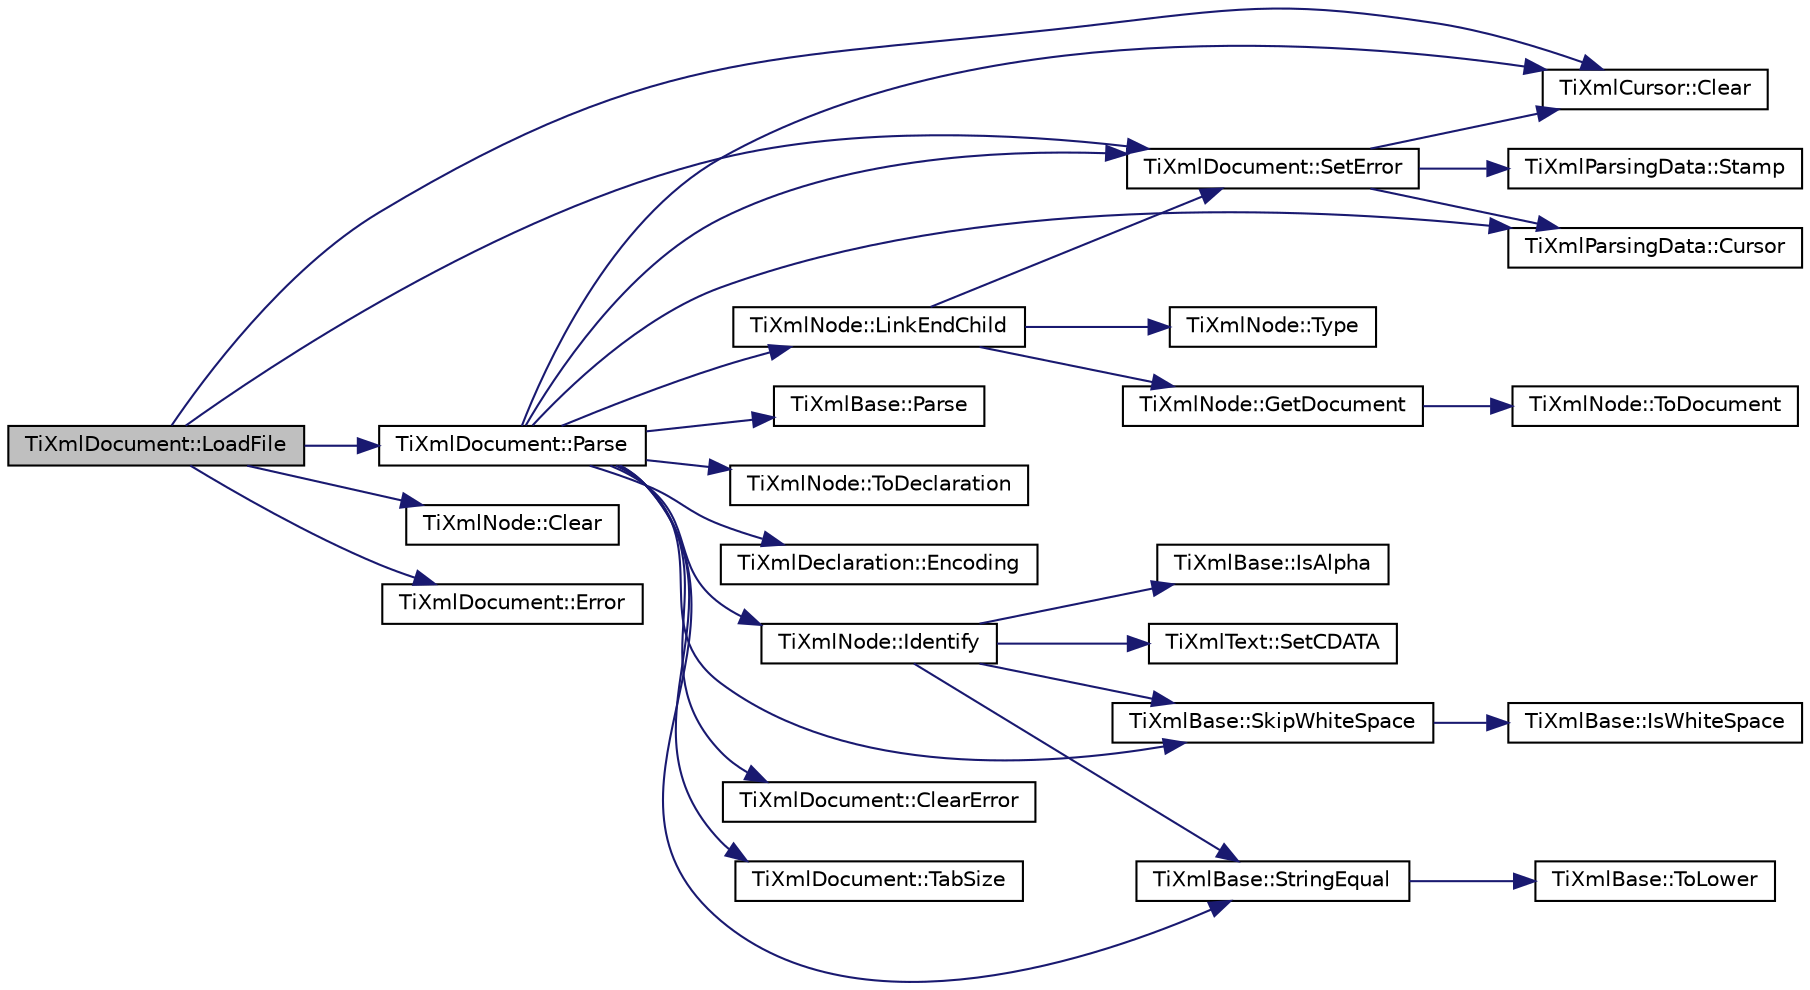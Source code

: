 digraph "TiXmlDocument::LoadFile"
{
  edge [fontname="Helvetica",fontsize="10",labelfontname="Helvetica",labelfontsize="10"];
  node [fontname="Helvetica",fontsize="10",shape=record];
  rankdir="LR";
  Node1 [label="TiXmlDocument::LoadFile",height=0.2,width=0.4,color="black", fillcolor="grey75", style="filled" fontcolor="black"];
  Node1 -> Node2 [color="midnightblue",fontsize="10",style="solid"];
  Node2 [label="TiXmlDocument::SetError",height=0.2,width=0.4,color="black", fillcolor="white", style="filled",URL="$class_ti_xml_document.html#a735c23e318597b920c94eae77fa206de"];
  Node2 -> Node3 [color="midnightblue",fontsize="10",style="solid"];
  Node3 [label="TiXmlCursor::Clear",height=0.2,width=0.4,color="black", fillcolor="white", style="filled",URL="$struct_ti_xml_cursor.html#a1e6fa622b59dafb71b6efe595105dcdd"];
  Node2 -> Node4 [color="midnightblue",fontsize="10",style="solid"];
  Node4 [label="TiXmlParsingData::Stamp",height=0.2,width=0.4,color="black", fillcolor="white", style="filled",URL="$class_ti_xml_parsing_data.html#a65cee8ab77a36c605db08c84b4c30a7d"];
  Node2 -> Node5 [color="midnightblue",fontsize="10",style="solid"];
  Node5 [label="TiXmlParsingData::Cursor",height=0.2,width=0.4,color="black", fillcolor="white", style="filled",URL="$class_ti_xml_parsing_data.html#a9e63d965fdb53ff4ac711e105269e918"];
  Node1 -> Node6 [color="midnightblue",fontsize="10",style="solid"];
  Node6 [label="TiXmlNode::Clear",height=0.2,width=0.4,color="black", fillcolor="white", style="filled",URL="$class_ti_xml_node.html#a708e7f953df61d4d2d12f73171550a4b",tooltip="Delete all the children of this node. Does not affect &#39;this&#39;. "];
  Node1 -> Node3 [color="midnightblue",fontsize="10",style="solid"];
  Node1 -> Node7 [color="midnightblue",fontsize="10",style="solid"];
  Node7 [label="TiXmlDocument::Parse",height=0.2,width=0.4,color="black", fillcolor="white", style="filled",URL="$class_ti_xml_document.html#a789ad2f06f93d52bdb5570b2f3670289"];
  Node7 -> Node8 [color="midnightblue",fontsize="10",style="solid"];
  Node8 [label="TiXmlDocument::ClearError",height=0.2,width=0.4,color="black", fillcolor="white", style="filled",URL="$class_ti_xml_document.html#ac66b8c28db86363315712a3574e87c35"];
  Node7 -> Node2 [color="midnightblue",fontsize="10",style="solid"];
  Node7 -> Node3 [color="midnightblue",fontsize="10",style="solid"];
  Node7 -> Node9 [color="midnightblue",fontsize="10",style="solid"];
  Node9 [label="TiXmlDocument::TabSize",height=0.2,width=0.4,color="black", fillcolor="white", style="filled",URL="$class_ti_xml_document.html#a612360241b85bad0826b2a9ae9cda561"];
  Node7 -> Node5 [color="midnightblue",fontsize="10",style="solid"];
  Node7 -> Node10 [color="midnightblue",fontsize="10",style="solid"];
  Node10 [label="TiXmlBase::SkipWhiteSpace",height=0.2,width=0.4,color="black", fillcolor="white", style="filled",URL="$class_ti_xml_base.html#ac0c3d66d8a9e6996a1fa016275e16875"];
  Node10 -> Node11 [color="midnightblue",fontsize="10",style="solid"];
  Node11 [label="TiXmlBase::IsWhiteSpace",height=0.2,width=0.4,color="black", fillcolor="white", style="filled",URL="$class_ti_xml_base.html#af56296d561c0bab4bc8e198cdcf5c48e"];
  Node7 -> Node12 [color="midnightblue",fontsize="10",style="solid"];
  Node12 [label="TiXmlNode::Identify",height=0.2,width=0.4,color="black", fillcolor="white", style="filled",URL="$class_ti_xml_node.html#ac1e3a8e7578be463b04617786120c2bb"];
  Node12 -> Node10 [color="midnightblue",fontsize="10",style="solid"];
  Node12 -> Node13 [color="midnightblue",fontsize="10",style="solid"];
  Node13 [label="TiXmlBase::StringEqual",height=0.2,width=0.4,color="black", fillcolor="white", style="filled",URL="$class_ti_xml_base.html#a51631e6986179558b9e5850723ed165a"];
  Node13 -> Node14 [color="midnightblue",fontsize="10",style="solid"];
  Node14 [label="TiXmlBase::ToLower",height=0.2,width=0.4,color="black", fillcolor="white", style="filled",URL="$class_ti_xml_base.html#a799f17405a86a5c2029618e85f11a097"];
  Node12 -> Node15 [color="midnightblue",fontsize="10",style="solid"];
  Node15 [label="TiXmlText::SetCDATA",height=0.2,width=0.4,color="black", fillcolor="white", style="filled",URL="$class_ti_xml_text.html#acb17ff7c5d09b2c839393445a3de5ea9",tooltip="Turns on or off a CDATA representation of text. "];
  Node12 -> Node16 [color="midnightblue",fontsize="10",style="solid"];
  Node16 [label="TiXmlBase::IsAlpha",height=0.2,width=0.4,color="black", fillcolor="white", style="filled",URL="$class_ti_xml_base.html#ae22522b2e8e1ac43102d16394f639fc8"];
  Node7 -> Node17 [color="midnightblue",fontsize="10",style="solid"];
  Node17 [label="TiXmlBase::Parse",height=0.2,width=0.4,color="black", fillcolor="white", style="filled",URL="$class_ti_xml_base.html#a00e4edb0219d00a1379c856e5a1d2025"];
  Node7 -> Node18 [color="midnightblue",fontsize="10",style="solid"];
  Node18 [label="TiXmlNode::LinkEndChild",height=0.2,width=0.4,color="black", fillcolor="white", style="filled",URL="$class_ti_xml_node.html#a1a881212554b759865f6cac79a851d38"];
  Node18 -> Node19 [color="midnightblue",fontsize="10",style="solid"];
  Node19 [label="TiXmlNode::GetDocument",height=0.2,width=0.4,color="black", fillcolor="white", style="filled",URL="$class_ti_xml_node.html#aa66f4ebcd175204a168ed7c2d7b43071"];
  Node19 -> Node20 [color="midnightblue",fontsize="10",style="solid"];
  Node20 [label="TiXmlNode::ToDocument",height=0.2,width=0.4,color="black", fillcolor="white", style="filled",URL="$class_ti_xml_node.html#a8a4cda4b15c29f64cff419309aebed08",tooltip="Cast to a more defined type. Will return null if not of the requested type. "];
  Node18 -> Node21 [color="midnightblue",fontsize="10",style="solid"];
  Node21 [label="TiXmlNode::Type",height=0.2,width=0.4,color="black", fillcolor="white", style="filled",URL="$class_ti_xml_node.html#a57b99d5c97d67a42b9752f5210a1ba5e"];
  Node18 -> Node2 [color="midnightblue",fontsize="10",style="solid"];
  Node7 -> Node22 [color="midnightblue",fontsize="10",style="solid"];
  Node22 [label="TiXmlNode::ToDeclaration",height=0.2,width=0.4,color="black", fillcolor="white", style="filled",URL="$class_ti_xml_node.html#a9f43e6984fc7d4afd6eb32714c6b7b72",tooltip="Cast to a more defined type. Will return null if not of the requested type. "];
  Node7 -> Node23 [color="midnightblue",fontsize="10",style="solid"];
  Node23 [label="TiXmlDeclaration::Encoding",height=0.2,width=0.4,color="black", fillcolor="white", style="filled",URL="$class_ti_xml_declaration.html#a5d974231f9e9a2f0542f15f3a46cdb76",tooltip="Encoding. Will return an empty string if none was found. "];
  Node7 -> Node13 [color="midnightblue",fontsize="10",style="solid"];
  Node1 -> Node24 [color="midnightblue",fontsize="10",style="solid"];
  Node24 [label="TiXmlDocument::Error",height=0.2,width=0.4,color="black", fillcolor="white", style="filled",URL="$class_ti_xml_document.html#a6dfc01a6e5d58e56acd537dfd3bdeb29"];
}
